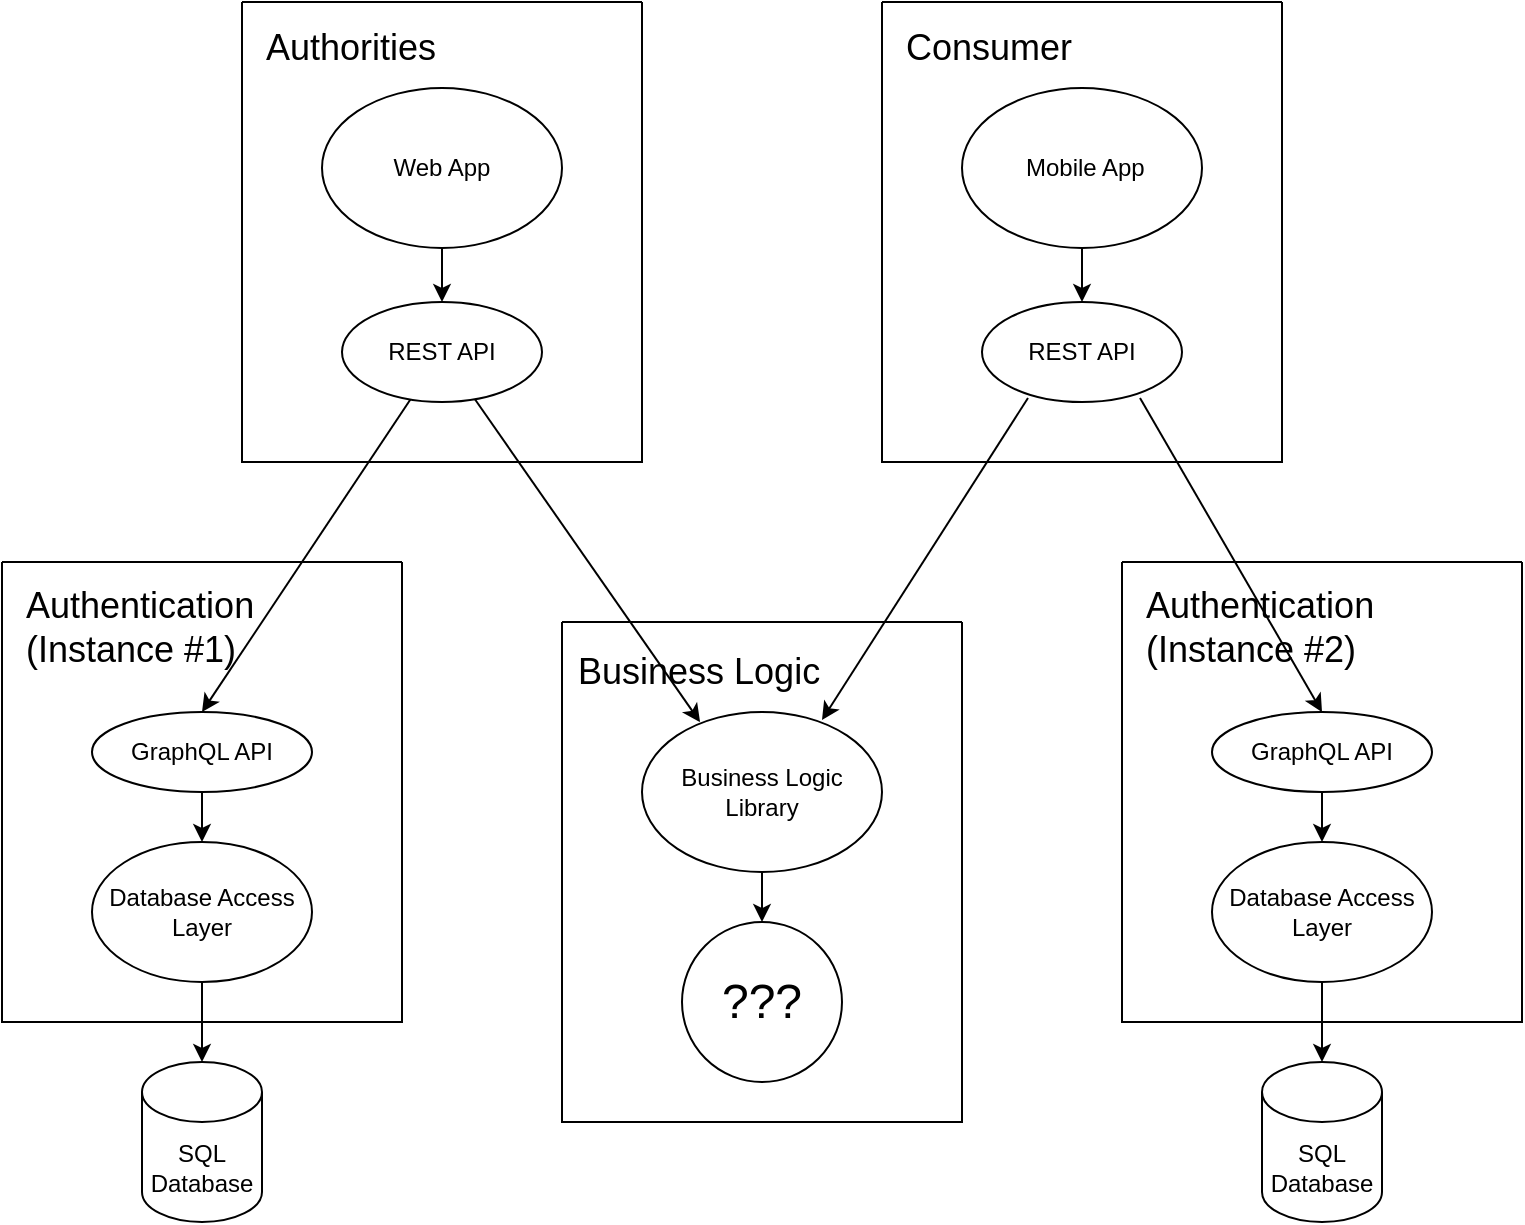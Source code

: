 <mxfile version="26.0.16">
  <diagram name="Page-1" id="Xq1hIofhCXbODVmMwuih">
    <mxGraphModel dx="1381" dy="747" grid="1" gridSize="10" guides="1" tooltips="1" connect="1" arrows="1" fold="1" page="1" pageScale="1" pageWidth="827" pageHeight="1169" math="0" shadow="0">
      <root>
        <mxCell id="0" />
        <mxCell id="1" parent="0" />
        <mxCell id="WXA7mOeNSCQX8dPOhU4I-1" value="" style="swimlane;startSize=0;align=left;fillStyle=hatch;" parent="1" vertex="1">
          <mxGeometry x="320" y="540" width="200" height="250" as="geometry" />
        </mxCell>
        <mxCell id="WXA7mOeNSCQX8dPOhU4I-2" value="&lt;font&gt;Business Logic&lt;/font&gt;" style="text;html=1;align=left;verticalAlign=middle;resizable=0;points=[];autosize=1;strokeColor=none;fillColor=none;fontSize=18;" parent="WXA7mOeNSCQX8dPOhU4I-1" vertex="1">
          <mxGeometry x="6" y="5" width="140" height="40" as="geometry" />
        </mxCell>
        <mxCell id="WXA7mOeNSCQX8dPOhU4I-47" value="&lt;font style=&quot;font-size: 12px;&quot;&gt;Business Logic&lt;/font&gt;&lt;div&gt;&lt;font style=&quot;font-size: 12px;&quot;&gt;Library&lt;/font&gt;&lt;/div&gt;" style="ellipse;whiteSpace=wrap;html=1;fillColor=none;" parent="WXA7mOeNSCQX8dPOhU4I-1" vertex="1">
          <mxGeometry x="40" y="45" width="120" height="80" as="geometry" />
        </mxCell>
        <mxCell id="WXA7mOeNSCQX8dPOhU4I-48" value="&lt;font style=&quot;font-size: 24px;&quot;&gt;???&lt;/font&gt;" style="ellipse;whiteSpace=wrap;html=1;aspect=fixed;fillColor=none;" parent="WXA7mOeNSCQX8dPOhU4I-1" vertex="1">
          <mxGeometry x="60" y="150" width="80" height="80" as="geometry" />
        </mxCell>
        <mxCell id="WXA7mOeNSCQX8dPOhU4I-49" value="" style="endArrow=classic;html=1;rounded=0;exitX=0.5;exitY=1;exitDx=0;exitDy=0;entryX=0.5;entryY=0;entryDx=0;entryDy=0;" parent="WXA7mOeNSCQX8dPOhU4I-1" source="WXA7mOeNSCQX8dPOhU4I-47" target="WXA7mOeNSCQX8dPOhU4I-48" edge="1">
          <mxGeometry width="50" height="50" relative="1" as="geometry">
            <mxPoint x="390" y="110" as="sourcePoint" />
            <mxPoint x="450" y="60" as="targetPoint" />
          </mxGeometry>
        </mxCell>
        <mxCell id="WXA7mOeNSCQX8dPOhU4I-4" value="" style="endArrow=classic;html=1;rounded=0;entryX=0.75;entryY=0.05;entryDx=0;entryDy=0;exitX=0.23;exitY=0.96;exitDx=0;exitDy=0;exitPerimeter=0;entryPerimeter=0;" parent="1" source="WXA7mOeNSCQX8dPOhU4I-6" target="WXA7mOeNSCQX8dPOhU4I-47" edge="1">
          <mxGeometry width="50" height="50" relative="1" as="geometry">
            <mxPoint x="560" y="280" as="sourcePoint" />
            <mxPoint x="440" y="360" as="targetPoint" />
          </mxGeometry>
        </mxCell>
        <mxCell id="WXA7mOeNSCQX8dPOhU4I-10" value="" style="swimlane;startSize=0;fillStyle=hatch;" parent="1" vertex="1">
          <mxGeometry x="480" y="230" width="200" height="230" as="geometry" />
        </mxCell>
        <mxCell id="WXA7mOeNSCQX8dPOhU4I-11" value="&lt;font style=&quot;font-size: 18px;&quot;&gt;Consumer&lt;/font&gt;" style="text;html=1;align=left;verticalAlign=middle;resizable=0;points=[];autosize=1;strokeColor=none;fillColor=none;" parent="WXA7mOeNSCQX8dPOhU4I-10" vertex="1">
          <mxGeometry x="10" y="3" width="110" height="40" as="geometry" />
        </mxCell>
        <mxCell id="WXA7mOeNSCQX8dPOhU4I-8" value="&amp;nbsp;&lt;span style=&quot;background-color: transparent; color: light-dark(rgb(0, 0, 0), rgb(255, 255, 255));&quot;&gt;Mobile App&lt;/span&gt;" style="ellipse;whiteSpace=wrap;html=1;fillColor=none;" parent="WXA7mOeNSCQX8dPOhU4I-10" vertex="1">
          <mxGeometry x="40" y="43" width="120" height="80" as="geometry" />
        </mxCell>
        <mxCell id="WXA7mOeNSCQX8dPOhU4I-6" value="REST API" style="ellipse;whiteSpace=wrap;html=1;fillColor=none;" parent="WXA7mOeNSCQX8dPOhU4I-10" vertex="1">
          <mxGeometry x="50" y="150" width="100" height="50" as="geometry" />
        </mxCell>
        <mxCell id="WXA7mOeNSCQX8dPOhU4I-9" value="" style="endArrow=classic;html=1;rounded=0;entryX=0.5;entryY=0;entryDx=0;entryDy=0;exitX=0.5;exitY=1;exitDx=0;exitDy=0;" parent="WXA7mOeNSCQX8dPOhU4I-10" source="WXA7mOeNSCQX8dPOhU4I-8" target="WXA7mOeNSCQX8dPOhU4I-6" edge="1">
          <mxGeometry width="50" height="50" relative="1" as="geometry">
            <mxPoint x="-60" y="170" as="sourcePoint" />
            <mxPoint x="-10" y="120" as="targetPoint" />
          </mxGeometry>
        </mxCell>
        <mxCell id="WXA7mOeNSCQX8dPOhU4I-20" value="" style="swimlane;startSize=0;fillStyle=solid;fillColor=none;strokeColor=default;" parent="1" vertex="1">
          <mxGeometry x="160" y="230" width="200" height="230" as="geometry" />
        </mxCell>
        <mxCell id="WXA7mOeNSCQX8dPOhU4I-21" value="&lt;font style=&quot;font-size: 18px;&quot;&gt;Authorities&lt;/font&gt;" style="text;html=1;align=left;verticalAlign=middle;resizable=0;points=[];autosize=1;fillColor=none;fontColor=default;strokeColor=none;fillStyle=hatch;" parent="WXA7mOeNSCQX8dPOhU4I-20" vertex="1">
          <mxGeometry x="10" y="3" width="110" height="40" as="geometry" />
        </mxCell>
        <mxCell id="WXA7mOeNSCQX8dPOhU4I-22" value="&lt;div&gt;&lt;span style=&quot;background-color: transparent; color: light-dark(rgb(0, 0, 0), rgb(255, 255, 255));&quot;&gt;Web App&lt;/span&gt;&lt;/div&gt;" style="ellipse;whiteSpace=wrap;html=1;fillColor=none;" parent="WXA7mOeNSCQX8dPOhU4I-20" vertex="1">
          <mxGeometry x="40" y="43" width="120" height="80" as="geometry" />
        </mxCell>
        <mxCell id="WXA7mOeNSCQX8dPOhU4I-23" value="REST API" style="ellipse;whiteSpace=wrap;html=1;fillColor=none;" parent="WXA7mOeNSCQX8dPOhU4I-20" vertex="1">
          <mxGeometry x="50" y="150" width="100" height="50" as="geometry" />
        </mxCell>
        <mxCell id="WXA7mOeNSCQX8dPOhU4I-24" value="" style="endArrow=classic;html=1;rounded=0;entryX=0.5;entryY=0;entryDx=0;entryDy=0;exitX=0.5;exitY=1;exitDx=0;exitDy=0;" parent="WXA7mOeNSCQX8dPOhU4I-20" source="WXA7mOeNSCQX8dPOhU4I-22" target="WXA7mOeNSCQX8dPOhU4I-23" edge="1">
          <mxGeometry width="50" height="50" relative="1" as="geometry">
            <mxPoint x="-60" y="170" as="sourcePoint" />
            <mxPoint x="-10" y="120" as="targetPoint" />
          </mxGeometry>
        </mxCell>
        <mxCell id="WXA7mOeNSCQX8dPOhU4I-25" value="" style="endArrow=classic;html=1;rounded=0;entryX=0.242;entryY=0.063;entryDx=0;entryDy=0;entryPerimeter=0;" parent="1" source="WXA7mOeNSCQX8dPOhU4I-23" target="WXA7mOeNSCQX8dPOhU4I-47" edge="1">
          <mxGeometry width="50" height="50" relative="1" as="geometry">
            <mxPoint x="710" y="470" as="sourcePoint" />
            <mxPoint x="760" y="420" as="targetPoint" />
          </mxGeometry>
        </mxCell>
        <mxCell id="WXA7mOeNSCQX8dPOhU4I-36" value="" style="group;fillColor=none;fillStyle=hatch;" parent="1" vertex="1" connectable="0">
          <mxGeometry x="40" y="530" width="200" height="310" as="geometry" />
        </mxCell>
        <mxCell id="WXA7mOeNSCQX8dPOhU4I-27" value="" style="swimlane;startSize=0;fillStyle=hatch;container=0;" parent="WXA7mOeNSCQX8dPOhU4I-36" vertex="1">
          <mxGeometry y="-20" width="200" height="230" as="geometry" />
        </mxCell>
        <mxCell id="WXA7mOeNSCQX8dPOhU4I-28" value="&lt;font style=&quot;font-size: 18px;&quot;&gt;Authentication&lt;/font&gt;&lt;div&gt;&lt;span style=&quot;font-size: 18px;&quot;&gt;(Instance #1)&lt;/span&gt;&lt;/div&gt;" style="text;html=1;align=left;verticalAlign=middle;resizable=0;points=[];autosize=1;strokeColor=none;fillColor=none;" parent="WXA7mOeNSCQX8dPOhU4I-27" vertex="1">
          <mxGeometry x="10" y="3" width="140" height="60" as="geometry" />
        </mxCell>
        <mxCell id="WXA7mOeNSCQX8dPOhU4I-32" value="SQL&lt;div&gt;Database&lt;/div&gt;" style="shape=cylinder3;whiteSpace=wrap;html=1;boundedLbl=1;backgroundOutline=1;size=15;fillStyle=hatch;fillColor=none;" parent="WXA7mOeNSCQX8dPOhU4I-36" vertex="1">
          <mxGeometry x="70" y="230" width="60" height="80" as="geometry" />
        </mxCell>
        <mxCell id="WXA7mOeNSCQX8dPOhU4I-33" value="" style="endArrow=classic;html=1;rounded=0;exitX=0.5;exitY=1;exitDx=0;exitDy=0;entryX=0.5;entryY=0;entryDx=0;entryDy=0;entryPerimeter=0;" parent="WXA7mOeNSCQX8dPOhU4I-36" source="WXA7mOeNSCQX8dPOhU4I-30" target="WXA7mOeNSCQX8dPOhU4I-32" edge="1">
          <mxGeometry width="50" height="50" relative="1" as="geometry">
            <mxPoint x="680" y="-60" as="sourcePoint" />
            <mxPoint x="730" y="-110" as="targetPoint" />
          </mxGeometry>
        </mxCell>
        <mxCell id="WXA7mOeNSCQX8dPOhU4I-29" value="GraphQL API" style="ellipse;whiteSpace=wrap;html=1;fillColor=none;" parent="WXA7mOeNSCQX8dPOhU4I-36" vertex="1">
          <mxGeometry x="45" y="55" width="110" height="40" as="geometry" />
        </mxCell>
        <mxCell id="WXA7mOeNSCQX8dPOhU4I-30" value="Database Access Layer" style="ellipse;whiteSpace=wrap;html=1;fillColor=none;" parent="WXA7mOeNSCQX8dPOhU4I-36" vertex="1">
          <mxGeometry x="45" y="120" width="110" height="70" as="geometry" />
        </mxCell>
        <mxCell id="WXA7mOeNSCQX8dPOhU4I-31" value="" style="endArrow=classic;html=1;rounded=0;entryX=0.5;entryY=0;entryDx=0;entryDy=0;exitX=0.5;exitY=1;exitDx=0;exitDy=0;" parent="WXA7mOeNSCQX8dPOhU4I-36" source="WXA7mOeNSCQX8dPOhU4I-29" target="WXA7mOeNSCQX8dPOhU4I-30" edge="1">
          <mxGeometry width="50" height="50" relative="1" as="geometry">
            <mxPoint x="-60" y="150" as="sourcePoint" />
            <mxPoint x="-10" y="100" as="targetPoint" />
          </mxGeometry>
        </mxCell>
        <mxCell id="WXA7mOeNSCQX8dPOhU4I-45" value="" style="endArrow=classic;html=1;rounded=0;entryX=0.5;entryY=0;entryDx=0;entryDy=0;" parent="1" source="WXA7mOeNSCQX8dPOhU4I-23" target="WXA7mOeNSCQX8dPOhU4I-29" edge="1">
          <mxGeometry width="50" height="50" relative="1" as="geometry">
            <mxPoint x="80" y="405" as="sourcePoint" />
            <mxPoint x="760" y="320" as="targetPoint" />
          </mxGeometry>
        </mxCell>
        <mxCell id="WXA7mOeNSCQX8dPOhU4I-46" value="" style="endArrow=classic;html=1;rounded=0;exitX=0.79;exitY=0.96;exitDx=0;exitDy=0;entryX=0.5;entryY=0;entryDx=0;entryDy=0;exitPerimeter=0;" parent="1" source="WXA7mOeNSCQX8dPOhU4I-6" target="qWOp4c1lzLREta1zWv9C-7" edge="1">
          <mxGeometry width="50" height="50" relative="1" as="geometry">
            <mxPoint x="710" y="370" as="sourcePoint" />
            <mxPoint x="700" y="540" as="targetPoint" />
          </mxGeometry>
        </mxCell>
        <mxCell id="qWOp4c1lzLREta1zWv9C-2" value="" style="group;fillColor=none;fillStyle=hatch;" vertex="1" connectable="0" parent="1">
          <mxGeometry x="600" y="530" width="200" height="310" as="geometry" />
        </mxCell>
        <mxCell id="qWOp4c1lzLREta1zWv9C-3" value="" style="swimlane;startSize=0;fillStyle=hatch;container=0;" vertex="1" parent="qWOp4c1lzLREta1zWv9C-2">
          <mxGeometry y="-20" width="200" height="230" as="geometry" />
        </mxCell>
        <mxCell id="qWOp4c1lzLREta1zWv9C-4" value="&lt;font style=&quot;font-size: 18px;&quot;&gt;Authentication&lt;/font&gt;&lt;div&gt;&lt;span style=&quot;font-size: 18px;&quot;&gt;(Instance #2)&lt;/span&gt;&lt;/div&gt;" style="text;html=1;align=left;verticalAlign=middle;resizable=0;points=[];autosize=1;strokeColor=none;fillColor=none;" vertex="1" parent="qWOp4c1lzLREta1zWv9C-3">
          <mxGeometry x="10" y="3" width="140" height="60" as="geometry" />
        </mxCell>
        <mxCell id="qWOp4c1lzLREta1zWv9C-5" value="SQL&lt;div&gt;Database&lt;/div&gt;" style="shape=cylinder3;whiteSpace=wrap;html=1;boundedLbl=1;backgroundOutline=1;size=15;fillStyle=hatch;fillColor=none;" vertex="1" parent="qWOp4c1lzLREta1zWv9C-2">
          <mxGeometry x="70" y="230" width="60" height="80" as="geometry" />
        </mxCell>
        <mxCell id="qWOp4c1lzLREta1zWv9C-6" value="" style="endArrow=classic;html=1;rounded=0;exitX=0.5;exitY=1;exitDx=0;exitDy=0;entryX=0.5;entryY=0;entryDx=0;entryDy=0;entryPerimeter=0;" edge="1" parent="qWOp4c1lzLREta1zWv9C-2" source="qWOp4c1lzLREta1zWv9C-8" target="qWOp4c1lzLREta1zWv9C-5">
          <mxGeometry width="50" height="50" relative="1" as="geometry">
            <mxPoint x="680" y="-60" as="sourcePoint" />
            <mxPoint x="730" y="-110" as="targetPoint" />
          </mxGeometry>
        </mxCell>
        <mxCell id="qWOp4c1lzLREta1zWv9C-7" value="GraphQL API" style="ellipse;whiteSpace=wrap;html=1;fillColor=none;" vertex="1" parent="qWOp4c1lzLREta1zWv9C-2">
          <mxGeometry x="45" y="55" width="110" height="40" as="geometry" />
        </mxCell>
        <mxCell id="qWOp4c1lzLREta1zWv9C-8" value="Database Access Layer" style="ellipse;whiteSpace=wrap;html=1;fillColor=none;" vertex="1" parent="qWOp4c1lzLREta1zWv9C-2">
          <mxGeometry x="45" y="120" width="110" height="70" as="geometry" />
        </mxCell>
        <mxCell id="qWOp4c1lzLREta1zWv9C-9" value="" style="endArrow=classic;html=1;rounded=0;entryX=0.5;entryY=0;entryDx=0;entryDy=0;exitX=0.5;exitY=1;exitDx=0;exitDy=0;" edge="1" parent="qWOp4c1lzLREta1zWv9C-2" source="qWOp4c1lzLREta1zWv9C-7" target="qWOp4c1lzLREta1zWv9C-8">
          <mxGeometry width="50" height="50" relative="1" as="geometry">
            <mxPoint x="-60" y="150" as="sourcePoint" />
            <mxPoint x="-10" y="100" as="targetPoint" />
          </mxGeometry>
        </mxCell>
      </root>
    </mxGraphModel>
  </diagram>
</mxfile>
